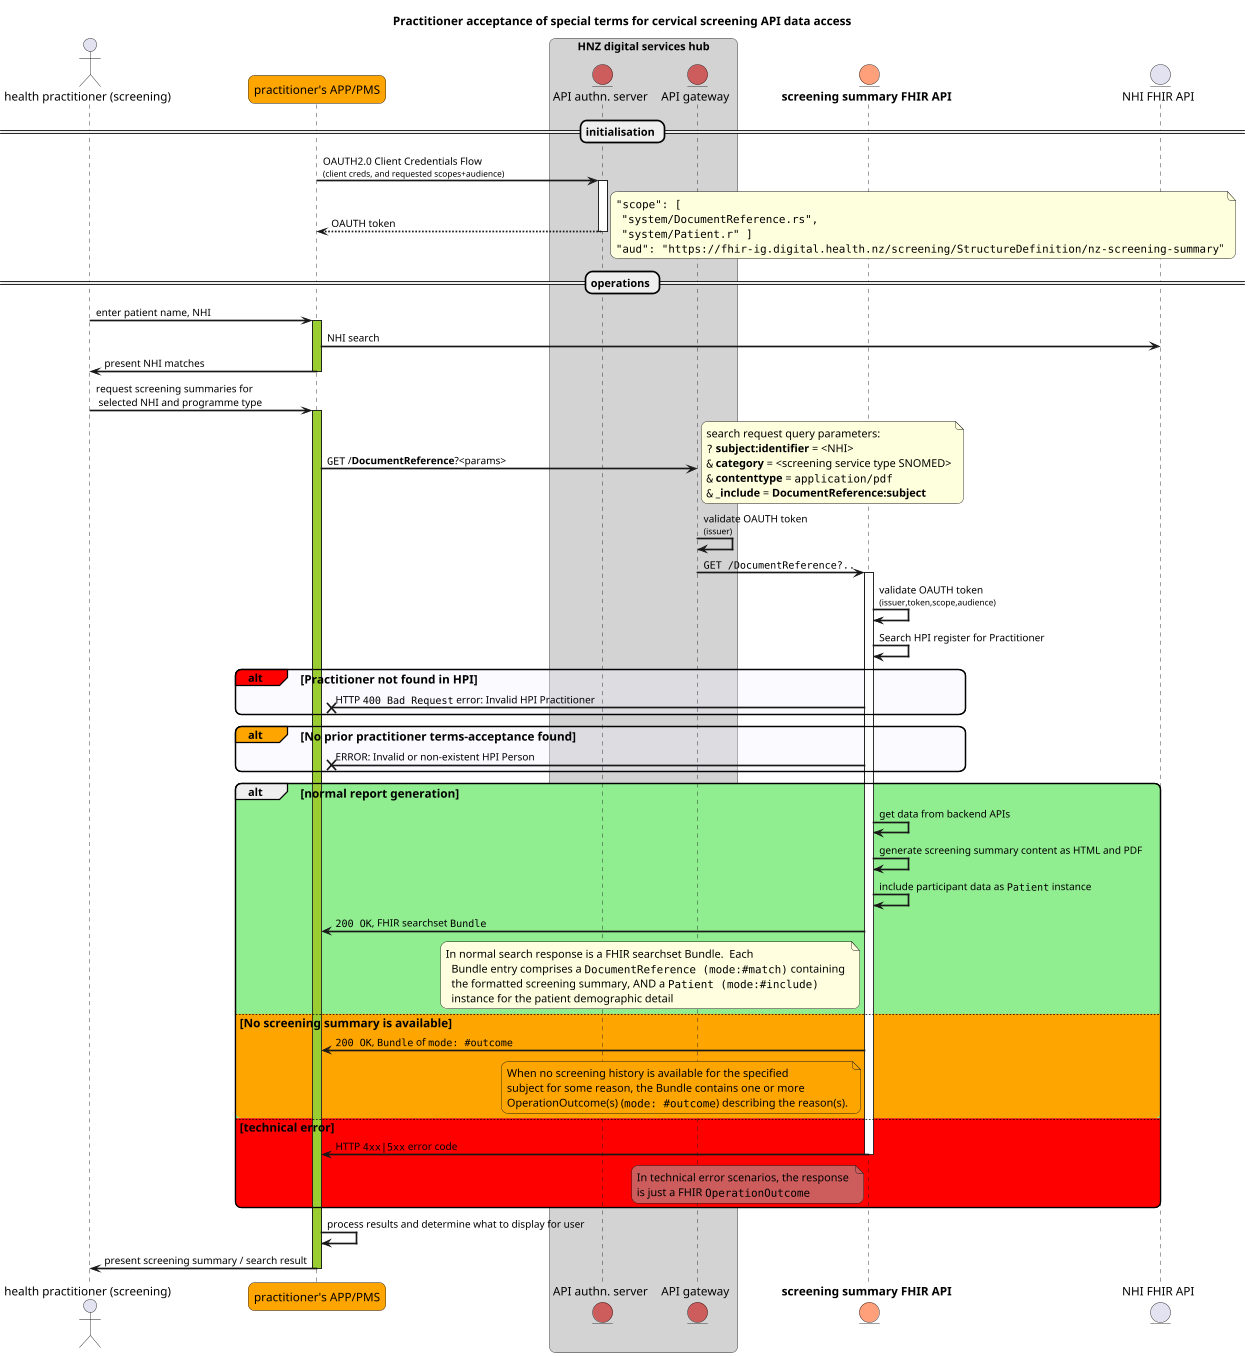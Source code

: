 @startuml seq-fhir-screening-API-acceptanceflow

autonumber "<b> 00"

skinparam ArrowFontSize 16
skinparam BoxPadding 10
skinparam dpi 400
skinparam MaxMessageSize 350
skinparam NoteFontSize 13
skinparam ParticipantPadding 5
skinparam responseMessageBelowArrow true
skinparam roundcorner 15
skinparam sequenceArrowThickness 2
skinparam SequenceMessageAlignment left
skinparam ArrowFontSize 12
skinparam sequenceStyle uml2
skinparam sequencegroupfontsize 14
' semi-transparent sequence groups!
' see https://sarafian.github.io/tips/2021/03/11/plantuml-tips-tricks-1.html#:~:text=responseMessageBelowArrow-,Semi,-transparent%20group%20backgrounds
skinparam SequenceGroupBodyBackgroundColor #EEEEFF50


scale max 400 width
scale 300*500

actor "health practitioner (screening)" as USER
participant "practitioner's APP/PMS" as APIC #Orange

box "HNZ digital services hub" #LightGrey
  entity "API authn. server" as ROSIE #IndianRed
  entity "API gateway" as APIG #IndianRed
end box

entity "**screening summary FHIR API**" as SCRAPI #LightSalmon
entity "NHI FHIR API" as NHI

autonumber stop

title "Practitioner acceptance of special terms for cervical screening API data access"

== initialisation ==

APIC -> ROSIE++: OAUTH2.0 Client Credentials Flow\n<size:10>(client creds, and requested scopes+audience)</size>
return OAUTH token
note right
  """scope": ["" 
    """system/DocumentReference.rs",""
    """system/Patient.r" ]""
  """aud": "https://fhir-ig.digital.health.nz/screening/StructureDefinition/nz-screening-summary"""
end note

== operations ==

USER -> APIC++ #YellowGreen: enter patient name, NHI
APIC -> NHI: NHI search
APIC -> USER--: present NHI matches

USER -> APIC++ #YellowGreen: request screening summaries for\n selected NHI and programme type 

APIC -> APIG: ""GET"" /**DocumentReference**?<params>
note right
  search request query parameters:
  ""?"" **subject:identifier** = <NHI>
  ""&"" **category** = <screening service type SNOMED>
  ""&"" **contenttype** = ""application/pdf""
  ""&"" **_include** = **DocumentReference:subject**
end note
APIG -> APIG: validate OAUTH token\n<size:10>(issuer)</size>

APIG -> SCRAPI++: ""GET /DocumentReference?..""

SCRAPI -> SCRAPI: validate OAUTH token\n<size:10>(issuer,token,scope,audience)</size>

SCRAPI -> SCRAPI: Search HPI register for Practitioner

alt#Red Practitioner not found in HPI
  SCRAPI -x APIC: HTTP ""400 Bad Request"" error: Invalid HPI Practitioner
end




alt#Orange No prior practitioner terms-acceptance found
  SCRAPI -x APIC: ERROR: Invalid or non-existent HPI Person
end



alt #LightGreen normal report generation
SCRAPI -> SCRAPI: get data from backend APIs
SCRAPI -> SCRAPI: generate screening summary content as HTML and PDF
SCRAPI -> SCRAPI: include participant data as ""Patient"" instance
SCRAPI -> APIC: ""200 OK"", FHIR searchset ""Bundle"" 
  note left of SCRAPI #LightYellow
    In normal search response is a FHIR searchset Bundle.  Each
      Bundle entry comprises a ""DocumentReference (mode:#match)"" containing 
      the formatted screening summary, AND a ""Patient (mode:#include)"" 
      instance for the patient demographic detail
  end note

else #Orange No screening summary is available 
SCRAPI -> APIC: ""200 OK"", ""Bundle"" of ""mode: #outcome""
  note left of SCRAPI #Orange
    When no screening history is available for the specified 
    subject for some reason, the Bundle contains one or more
    OperationOutcome(s) (""mode: #outcome"") describing the reason(s).
    end note
else #Red technical error
  SCRAPI -> APIC--: HTTP ""4xx|5xx"" error code
  note left of SCRAPI #IndianRed
    In technical error scenarios, the response 
    is just a FHIR ""OperationOutcome""
  end note
end

APIC -> APIC: process results and determine what to display for user 

APIC -> USER--: present screening summary / search result

@enduml